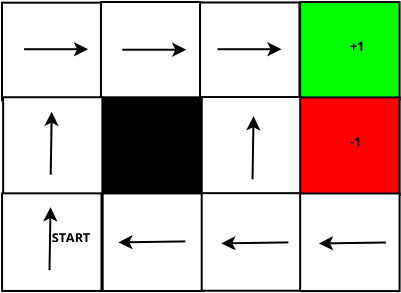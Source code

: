 <?xml version="1.0" encoding="UTF-8"?>
<dia:diagram xmlns:dia="http://www.lysator.liu.se/~alla/dia/">
  <dia:layer name="Tło" visible="true" active="true">
    <dia:object type="Standard - Box" version="0" id="O0">
      <dia:attribute name="obj_pos">
        <dia:point val="0.055,-0.028"/>
      </dia:attribute>
      <dia:attribute name="obj_bb">
        <dia:rectangle val="0.005,-0.078;5.076,4.901"/>
      </dia:attribute>
      <dia:attribute name="elem_corner">
        <dia:point val="0.055,-0.028"/>
      </dia:attribute>
      <dia:attribute name="elem_width">
        <dia:real val="4.971"/>
      </dia:attribute>
      <dia:attribute name="elem_height">
        <dia:real val="4.879"/>
      </dia:attribute>
      <dia:attribute name="show_background">
        <dia:boolean val="true"/>
      </dia:attribute>
    </dia:object>
    <dia:object type="Standard - Box" version="0" id="O1">
      <dia:attribute name="obj_pos">
        <dia:point val="5.003,-0.062"/>
      </dia:attribute>
      <dia:attribute name="obj_bb">
        <dia:rectangle val="4.953,-0.112;10.024,4.867"/>
      </dia:attribute>
      <dia:attribute name="elem_corner">
        <dia:point val="5.003,-0.062"/>
      </dia:attribute>
      <dia:attribute name="elem_width">
        <dia:real val="4.971"/>
      </dia:attribute>
      <dia:attribute name="elem_height">
        <dia:real val="4.879"/>
      </dia:attribute>
      <dia:attribute name="show_background">
        <dia:boolean val="true"/>
      </dia:attribute>
    </dia:object>
    <dia:object type="Standard - Box" version="0" id="O2">
      <dia:attribute name="obj_pos">
        <dia:point val="9.956,-0.038"/>
      </dia:attribute>
      <dia:attribute name="obj_bb">
        <dia:rectangle val="9.906,-0.088;14.977,4.891"/>
      </dia:attribute>
      <dia:attribute name="elem_corner">
        <dia:point val="9.956,-0.038"/>
      </dia:attribute>
      <dia:attribute name="elem_width">
        <dia:real val="4.971"/>
      </dia:attribute>
      <dia:attribute name="elem_height">
        <dia:real val="4.879"/>
      </dia:attribute>
      <dia:attribute name="show_background">
        <dia:boolean val="true"/>
      </dia:attribute>
    </dia:object>
    <dia:object type="Standard - Box" version="0" id="O3">
      <dia:attribute name="obj_pos">
        <dia:point val="14.963,-0.06"/>
      </dia:attribute>
      <dia:attribute name="obj_bb">
        <dia:rectangle val="14.913,-0.11;19.985,4.87"/>
      </dia:attribute>
      <dia:attribute name="elem_corner">
        <dia:point val="14.963,-0.06"/>
      </dia:attribute>
      <dia:attribute name="elem_width">
        <dia:real val="4.971"/>
      </dia:attribute>
      <dia:attribute name="elem_height">
        <dia:real val="4.879"/>
      </dia:attribute>
      <dia:attribute name="border_width">
        <dia:real val="0.1"/>
      </dia:attribute>
      <dia:attribute name="inner_color">
        <dia:color val="#00ff00"/>
      </dia:attribute>
      <dia:attribute name="show_background">
        <dia:boolean val="true"/>
      </dia:attribute>
    </dia:object>
    <dia:object type="Standard - Box" version="0" id="O4">
      <dia:attribute name="obj_pos">
        <dia:point val="0.112,4.7"/>
      </dia:attribute>
      <dia:attribute name="obj_bb">
        <dia:rectangle val="0.062,4.65;5.133,9.629"/>
      </dia:attribute>
      <dia:attribute name="elem_corner">
        <dia:point val="0.112,4.7"/>
      </dia:attribute>
      <dia:attribute name="elem_width">
        <dia:real val="4.971"/>
      </dia:attribute>
      <dia:attribute name="elem_height">
        <dia:real val="4.879"/>
      </dia:attribute>
      <dia:attribute name="show_background">
        <dia:boolean val="true"/>
      </dia:attribute>
    </dia:object>
    <dia:object type="Standard - Box" version="0" id="O5">
      <dia:attribute name="obj_pos">
        <dia:point val="5.089,4.704"/>
      </dia:attribute>
      <dia:attribute name="obj_bb">
        <dia:rectangle val="5.039,4.654;10.111,9.633"/>
      </dia:attribute>
      <dia:attribute name="elem_corner">
        <dia:point val="5.089,4.704"/>
      </dia:attribute>
      <dia:attribute name="elem_width">
        <dia:real val="4.971"/>
      </dia:attribute>
      <dia:attribute name="elem_height">
        <dia:real val="4.879"/>
      </dia:attribute>
      <dia:attribute name="border_width">
        <dia:real val="0.1"/>
      </dia:attribute>
      <dia:attribute name="inner_color">
        <dia:color val="#000000"/>
      </dia:attribute>
      <dia:attribute name="show_background">
        <dia:boolean val="true"/>
      </dia:attribute>
    </dia:object>
    <dia:object type="Standard - Box" version="0" id="O6">
      <dia:attribute name="obj_pos">
        <dia:point val="10.042,4.69"/>
      </dia:attribute>
      <dia:attribute name="obj_bb">
        <dia:rectangle val="9.992,4.64;15.063,9.62"/>
      </dia:attribute>
      <dia:attribute name="elem_corner">
        <dia:point val="10.042,4.69"/>
      </dia:attribute>
      <dia:attribute name="elem_width">
        <dia:real val="4.971"/>
      </dia:attribute>
      <dia:attribute name="elem_height">
        <dia:real val="4.879"/>
      </dia:attribute>
      <dia:attribute name="show_background">
        <dia:boolean val="true"/>
      </dia:attribute>
    </dia:object>
    <dia:object type="Standard - Box" version="0" id="O7">
      <dia:attribute name="obj_pos">
        <dia:point val="14.966,4.707"/>
      </dia:attribute>
      <dia:attribute name="obj_bb">
        <dia:rectangle val="14.915,4.657;19.987,9.636"/>
      </dia:attribute>
      <dia:attribute name="elem_corner">
        <dia:point val="14.966,4.707"/>
      </dia:attribute>
      <dia:attribute name="elem_width">
        <dia:real val="4.971"/>
      </dia:attribute>
      <dia:attribute name="elem_height">
        <dia:real val="4.879"/>
      </dia:attribute>
      <dia:attribute name="border_width">
        <dia:real val="0.1"/>
      </dia:attribute>
      <dia:attribute name="inner_color">
        <dia:color val="#ff0000"/>
      </dia:attribute>
      <dia:attribute name="show_background">
        <dia:boolean val="true"/>
      </dia:attribute>
    </dia:object>
    <dia:object type="Standard - Box" version="0" id="O8">
      <dia:attribute name="obj_pos">
        <dia:point val="0.059,9.506"/>
      </dia:attribute>
      <dia:attribute name="obj_bb">
        <dia:rectangle val="0.009,9.456;5.081,14.435"/>
      </dia:attribute>
      <dia:attribute name="elem_corner">
        <dia:point val="0.059,9.506"/>
      </dia:attribute>
      <dia:attribute name="elem_width">
        <dia:real val="4.971"/>
      </dia:attribute>
      <dia:attribute name="elem_height">
        <dia:real val="4.879"/>
      </dia:attribute>
      <dia:attribute name="show_background">
        <dia:boolean val="true"/>
      </dia:attribute>
    </dia:object>
    <dia:object type="Standard - Box" version="0" id="O9">
      <dia:attribute name="obj_pos">
        <dia:point val="5.087,9.51"/>
      </dia:attribute>
      <dia:attribute name="obj_bb">
        <dia:rectangle val="5.037,9.46;10.108,14.439"/>
      </dia:attribute>
      <dia:attribute name="elem_corner">
        <dia:point val="5.087,9.51"/>
      </dia:attribute>
      <dia:attribute name="elem_width">
        <dia:real val="4.971"/>
      </dia:attribute>
      <dia:attribute name="elem_height">
        <dia:real val="4.879"/>
      </dia:attribute>
      <dia:attribute name="show_background">
        <dia:boolean val="true"/>
      </dia:attribute>
    </dia:object>
    <dia:object type="Standard - Box" version="0" id="O10">
      <dia:attribute name="obj_pos">
        <dia:point val="10.04,9.496"/>
      </dia:attribute>
      <dia:attribute name="obj_bb">
        <dia:rectangle val="9.99,9.446;15.061,14.425"/>
      </dia:attribute>
      <dia:attribute name="elem_corner">
        <dia:point val="10.04,9.496"/>
      </dia:attribute>
      <dia:attribute name="elem_width">
        <dia:real val="4.971"/>
      </dia:attribute>
      <dia:attribute name="elem_height">
        <dia:real val="4.879"/>
      </dia:attribute>
      <dia:attribute name="show_background">
        <dia:boolean val="true"/>
      </dia:attribute>
    </dia:object>
    <dia:object type="Standard - Box" version="0" id="O11">
      <dia:attribute name="obj_pos">
        <dia:point val="14.963,9.513"/>
      </dia:attribute>
      <dia:attribute name="obj_bb">
        <dia:rectangle val="14.913,9.463;19.985,14.442"/>
      </dia:attribute>
      <dia:attribute name="elem_corner">
        <dia:point val="14.963,9.513"/>
      </dia:attribute>
      <dia:attribute name="elem_width">
        <dia:real val="4.971"/>
      </dia:attribute>
      <dia:attribute name="elem_height">
        <dia:real val="4.879"/>
      </dia:attribute>
      <dia:attribute name="show_background">
        <dia:boolean val="true"/>
      </dia:attribute>
    </dia:object>
    <dia:object type="Standard - Text" version="1" id="O12">
      <dia:attribute name="obj_pos">
        <dia:point val="2.545,11.945"/>
      </dia:attribute>
      <dia:attribute name="obj_bb">
        <dia:rectangle val="2.545,11.35;4.79,12.095"/>
      </dia:attribute>
      <dia:attribute name="text">
        <dia:composite type="text">
          <dia:attribute name="string">
            <dia:string>#START#</dia:string>
          </dia:attribute>
          <dia:attribute name="font">
            <dia:font family="sans" style="80" name="Helvetica-Bold"/>
          </dia:attribute>
          <dia:attribute name="height">
            <dia:real val="0.8"/>
          </dia:attribute>
          <dia:attribute name="pos">
            <dia:point val="2.545,11.945"/>
          </dia:attribute>
          <dia:attribute name="color">
            <dia:color val="#000000"/>
          </dia:attribute>
          <dia:attribute name="alignment">
            <dia:enum val="0"/>
          </dia:attribute>
        </dia:composite>
      </dia:attribute>
      <dia:attribute name="valign">
        <dia:enum val="3"/>
      </dia:attribute>
      <dia:connections>
        <dia:connection handle="0" to="O8" connection="8"/>
      </dia:connections>
    </dia:object>
    <dia:object type="Standard - Text" version="1" id="O13">
      <dia:attribute name="obj_pos">
        <dia:point val="17.449,2.38"/>
      </dia:attribute>
      <dia:attribute name="obj_bb">
        <dia:rectangle val="17.449,1.785;18.431,2.53"/>
      </dia:attribute>
      <dia:attribute name="text">
        <dia:composite type="text">
          <dia:attribute name="string">
            <dia:string>#+1#</dia:string>
          </dia:attribute>
          <dia:attribute name="font">
            <dia:font family="sans" style="80" name="Helvetica-Bold"/>
          </dia:attribute>
          <dia:attribute name="height">
            <dia:real val="0.8"/>
          </dia:attribute>
          <dia:attribute name="pos">
            <dia:point val="17.449,2.38"/>
          </dia:attribute>
          <dia:attribute name="color">
            <dia:color val="#000000"/>
          </dia:attribute>
          <dia:attribute name="alignment">
            <dia:enum val="0"/>
          </dia:attribute>
        </dia:composite>
      </dia:attribute>
      <dia:attribute name="valign">
        <dia:enum val="3"/>
      </dia:attribute>
      <dia:connections>
        <dia:connection handle="0" to="O3" connection="8"/>
      </dia:connections>
    </dia:object>
    <dia:object type="Standard - Text" version="1" id="O14">
      <dia:attribute name="obj_pos">
        <dia:point val="17.451,7.147"/>
      </dia:attribute>
      <dia:attribute name="obj_bb">
        <dia:rectangle val="17.451,6.552;18.161,7.297"/>
      </dia:attribute>
      <dia:attribute name="text">
        <dia:composite type="text">
          <dia:attribute name="string">
            <dia:string>#-1#</dia:string>
          </dia:attribute>
          <dia:attribute name="font">
            <dia:font family="sans" style="80" name="Helvetica-Bold"/>
          </dia:attribute>
          <dia:attribute name="height">
            <dia:real val="0.8"/>
          </dia:attribute>
          <dia:attribute name="pos">
            <dia:point val="17.451,7.147"/>
          </dia:attribute>
          <dia:attribute name="color">
            <dia:color val="#000000"/>
          </dia:attribute>
          <dia:attribute name="alignment">
            <dia:enum val="0"/>
          </dia:attribute>
        </dia:composite>
      </dia:attribute>
      <dia:attribute name="valign">
        <dia:enum val="3"/>
      </dia:attribute>
      <dia:connections>
        <dia:connection handle="0" to="O7" connection="8"/>
      </dia:connections>
    </dia:object>
    <dia:object type="Standard - Line" version="0" id="O15">
      <dia:attribute name="obj_pos">
        <dia:point val="19.25,11.963"/>
      </dia:attribute>
      <dia:attribute name="obj_bb">
        <dia:rectangle val="15.788,11.642;19.301,12.365"/>
      </dia:attribute>
      <dia:attribute name="conn_endpoints">
        <dia:point val="19.25,11.963"/>
        <dia:point val="15.9,12.012"/>
      </dia:attribute>
      <dia:attribute name="numcp">
        <dia:int val="1"/>
      </dia:attribute>
      <dia:attribute name="end_arrow">
        <dia:enum val="22"/>
      </dia:attribute>
      <dia:attribute name="end_arrow_length">
        <dia:real val="0.5"/>
      </dia:attribute>
      <dia:attribute name="end_arrow_width">
        <dia:real val="0.5"/>
      </dia:attribute>
    </dia:object>
    <dia:object type="Standard - Line" version="0" id="O16">
      <dia:attribute name="obj_pos">
        <dia:point val="2.431,13.349"/>
      </dia:attribute>
      <dia:attribute name="obj_bb">
        <dia:rectangle val="2.11,10.088;2.834,13.4"/>
      </dia:attribute>
      <dia:attribute name="conn_endpoints">
        <dia:point val="2.431,13.349"/>
        <dia:point val="2.481,10.199"/>
      </dia:attribute>
      <dia:attribute name="numcp">
        <dia:int val="1"/>
      </dia:attribute>
      <dia:attribute name="end_arrow">
        <dia:enum val="22"/>
      </dia:attribute>
      <dia:attribute name="end_arrow_length">
        <dia:real val="0.5"/>
      </dia:attribute>
      <dia:attribute name="end_arrow_width">
        <dia:real val="0.5"/>
      </dia:attribute>
    </dia:object>
    <dia:object type="Standard - Line" version="0" id="O17">
      <dia:attribute name="obj_pos">
        <dia:point val="2.491,8.574"/>
      </dia:attribute>
      <dia:attribute name="obj_bb">
        <dia:rectangle val="2.17,5.312;2.894,8.625"/>
      </dia:attribute>
      <dia:attribute name="conn_endpoints">
        <dia:point val="2.491,8.574"/>
        <dia:point val="2.541,5.424"/>
      </dia:attribute>
      <dia:attribute name="numcp">
        <dia:int val="1"/>
      </dia:attribute>
      <dia:attribute name="end_arrow">
        <dia:enum val="22"/>
      </dia:attribute>
      <dia:attribute name="end_arrow_length">
        <dia:real val="0.5"/>
      </dia:attribute>
      <dia:attribute name="end_arrow_width">
        <dia:real val="0.5"/>
      </dia:attribute>
    </dia:object>
    <dia:object type="Standard - Line" version="0" id="O18">
      <dia:attribute name="obj_pos">
        <dia:point val="12.582,8.799"/>
      </dia:attribute>
      <dia:attribute name="obj_bb">
        <dia:rectangle val="12.26,5.537;12.983,8.85"/>
      </dia:attribute>
      <dia:attribute name="conn_endpoints">
        <dia:point val="12.582,8.799"/>
        <dia:point val="12.632,5.649"/>
      </dia:attribute>
      <dia:attribute name="numcp">
        <dia:int val="1"/>
      </dia:attribute>
      <dia:attribute name="end_arrow">
        <dia:enum val="22"/>
      </dia:attribute>
      <dia:attribute name="end_arrow_length">
        <dia:real val="0.5"/>
      </dia:attribute>
      <dia:attribute name="end_arrow_width">
        <dia:real val="0.5"/>
      </dia:attribute>
    </dia:object>
    <dia:object type="Standard - Line" version="0" id="O19">
      <dia:attribute name="obj_pos">
        <dia:point val="1.16,2.299"/>
      </dia:attribute>
      <dia:attribute name="obj_bb">
        <dia:rectangle val="1.11,1.938;4.472,2.661"/>
      </dia:attribute>
      <dia:attribute name="conn_endpoints">
        <dia:point val="1.16,2.299"/>
        <dia:point val="4.36,2.299"/>
      </dia:attribute>
      <dia:attribute name="numcp">
        <dia:int val="1"/>
      </dia:attribute>
      <dia:attribute name="end_arrow">
        <dia:enum val="22"/>
      </dia:attribute>
      <dia:attribute name="end_arrow_length">
        <dia:real val="0.5"/>
      </dia:attribute>
      <dia:attribute name="end_arrow_width">
        <dia:real val="0.5"/>
      </dia:attribute>
    </dia:object>
    <dia:object type="Standard - Line" version="0" id="O20">
      <dia:attribute name="obj_pos">
        <dia:point val="6.07,2.324"/>
      </dia:attribute>
      <dia:attribute name="obj_bb">
        <dia:rectangle val="6.02,1.962;9.382,2.686"/>
      </dia:attribute>
      <dia:attribute name="conn_endpoints">
        <dia:point val="6.07,2.324"/>
        <dia:point val="9.27,2.324"/>
      </dia:attribute>
      <dia:attribute name="numcp">
        <dia:int val="1"/>
      </dia:attribute>
      <dia:attribute name="end_arrow">
        <dia:enum val="22"/>
      </dia:attribute>
      <dia:attribute name="end_arrow_length">
        <dia:real val="0.5"/>
      </dia:attribute>
      <dia:attribute name="end_arrow_width">
        <dia:real val="0.5"/>
      </dia:attribute>
    </dia:object>
    <dia:object type="Standard - Line" version="0" id="O21">
      <dia:attribute name="obj_pos">
        <dia:point val="10.83,2.299"/>
      </dia:attribute>
      <dia:attribute name="obj_bb">
        <dia:rectangle val="10.78,1.938;14.142,2.661"/>
      </dia:attribute>
      <dia:attribute name="conn_endpoints">
        <dia:point val="10.83,2.299"/>
        <dia:point val="14.03,2.299"/>
      </dia:attribute>
      <dia:attribute name="numcp">
        <dia:int val="1"/>
      </dia:attribute>
      <dia:attribute name="end_arrow">
        <dia:enum val="22"/>
      </dia:attribute>
      <dia:attribute name="end_arrow_length">
        <dia:real val="0.5"/>
      </dia:attribute>
      <dia:attribute name="end_arrow_width">
        <dia:real val="0.5"/>
      </dia:attribute>
    </dia:object>
    <dia:object type="Standard - Line" version="0" id="O22">
      <dia:attribute name="obj_pos">
        <dia:point val="9.222,11.908"/>
      </dia:attribute>
      <dia:attribute name="obj_bb">
        <dia:rectangle val="5.76,11.588;9.273,12.311"/>
      </dia:attribute>
      <dia:attribute name="conn_endpoints">
        <dia:point val="9.222,11.908"/>
        <dia:point val="5.872,11.958"/>
      </dia:attribute>
      <dia:attribute name="numcp">
        <dia:int val="1"/>
      </dia:attribute>
      <dia:attribute name="end_arrow">
        <dia:enum val="22"/>
      </dia:attribute>
      <dia:attribute name="end_arrow_length">
        <dia:real val="0.5"/>
      </dia:attribute>
      <dia:attribute name="end_arrow_width">
        <dia:real val="0.5"/>
      </dia:attribute>
    </dia:object>
    <dia:object type="Standard - Line" version="0" id="O23">
      <dia:attribute name="obj_pos">
        <dia:point val="14.372,11.958"/>
      </dia:attribute>
      <dia:attribute name="obj_bb">
        <dia:rectangle val="10.91,11.637;14.422,12.361"/>
      </dia:attribute>
      <dia:attribute name="conn_endpoints">
        <dia:point val="14.372,11.958"/>
        <dia:point val="11.022,12.008"/>
      </dia:attribute>
      <dia:attribute name="numcp">
        <dia:int val="1"/>
      </dia:attribute>
      <dia:attribute name="end_arrow">
        <dia:enum val="22"/>
      </dia:attribute>
      <dia:attribute name="end_arrow_length">
        <dia:real val="0.5"/>
      </dia:attribute>
      <dia:attribute name="end_arrow_width">
        <dia:real val="0.5"/>
      </dia:attribute>
    </dia:object>
  </dia:layer>
</dia:diagram>
